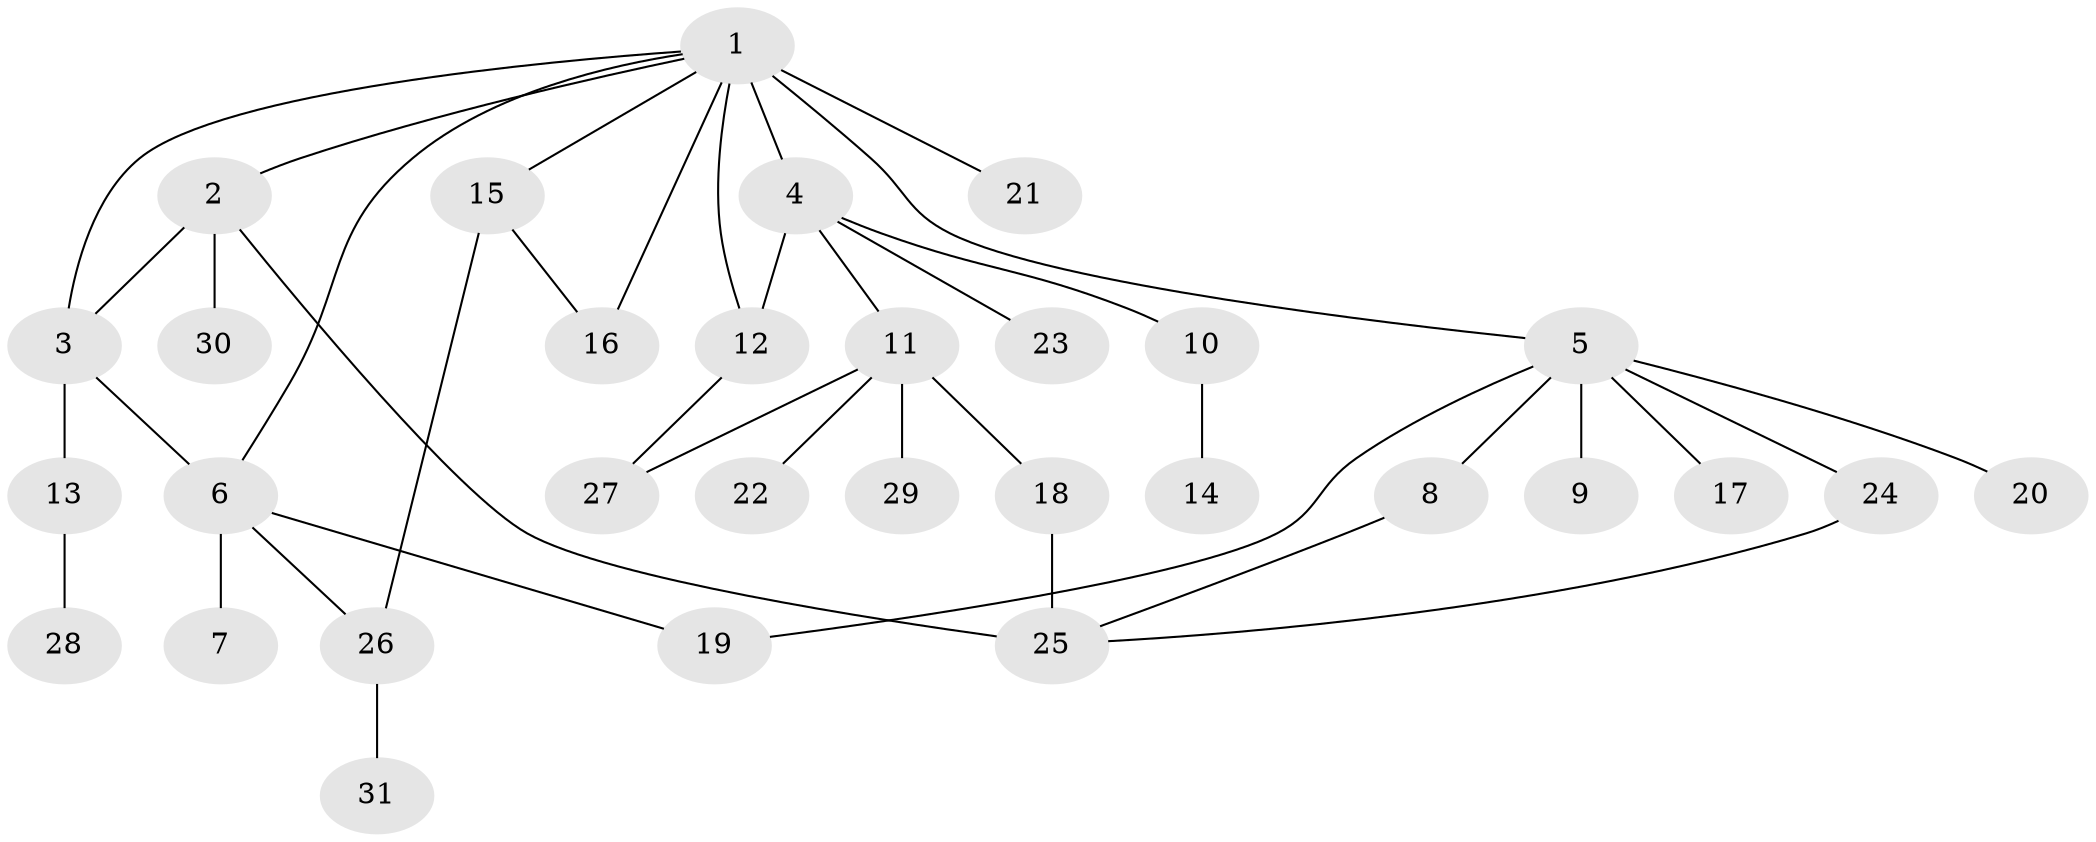// original degree distribution, {13: 0.013513513513513514, 7: 0.02702702702702703, 4: 0.02702702702702703, 11: 0.013513513513513514, 15: 0.013513513513513514, 8: 0.013513513513513514, 2: 0.12162162162162163, 3: 0.13513513513513514, 1: 0.6216216216216216, 5: 0.013513513513513514}
// Generated by graph-tools (version 1.1) at 2025/50/03/04/25 22:50:44]
// undirected, 31 vertices, 40 edges
graph export_dot {
  node [color=gray90,style=filled];
  1;
  2;
  3;
  4;
  5;
  6;
  7;
  8;
  9;
  10;
  11;
  12;
  13;
  14;
  15;
  16;
  17;
  18;
  19;
  20;
  21;
  22;
  23;
  24;
  25;
  26;
  27;
  28;
  29;
  30;
  31;
  1 -- 2 [weight=1.0];
  1 -- 3 [weight=1.0];
  1 -- 4 [weight=1.0];
  1 -- 5 [weight=1.0];
  1 -- 6 [weight=1.0];
  1 -- 12 [weight=1.0];
  1 -- 15 [weight=1.0];
  1 -- 16 [weight=1.0];
  1 -- 21 [weight=4.0];
  2 -- 3 [weight=1.0];
  2 -- 25 [weight=1.0];
  2 -- 30 [weight=3.0];
  3 -- 6 [weight=3.0];
  3 -- 13 [weight=1.0];
  4 -- 10 [weight=2.0];
  4 -- 11 [weight=1.0];
  4 -- 12 [weight=5.0];
  4 -- 23 [weight=1.0];
  5 -- 8 [weight=1.0];
  5 -- 9 [weight=8.0];
  5 -- 17 [weight=1.0];
  5 -- 19 [weight=1.0];
  5 -- 20 [weight=1.0];
  5 -- 24 [weight=1.0];
  6 -- 7 [weight=1.0];
  6 -- 19 [weight=1.0];
  6 -- 26 [weight=1.0];
  8 -- 25 [weight=1.0];
  10 -- 14 [weight=1.0];
  11 -- 18 [weight=1.0];
  11 -- 22 [weight=2.0];
  11 -- 27 [weight=1.0];
  11 -- 29 [weight=1.0];
  12 -- 27 [weight=1.0];
  13 -- 28 [weight=1.0];
  15 -- 16 [weight=1.0];
  15 -- 26 [weight=1.0];
  18 -- 25 [weight=3.0];
  24 -- 25 [weight=1.0];
  26 -- 31 [weight=1.0];
}

